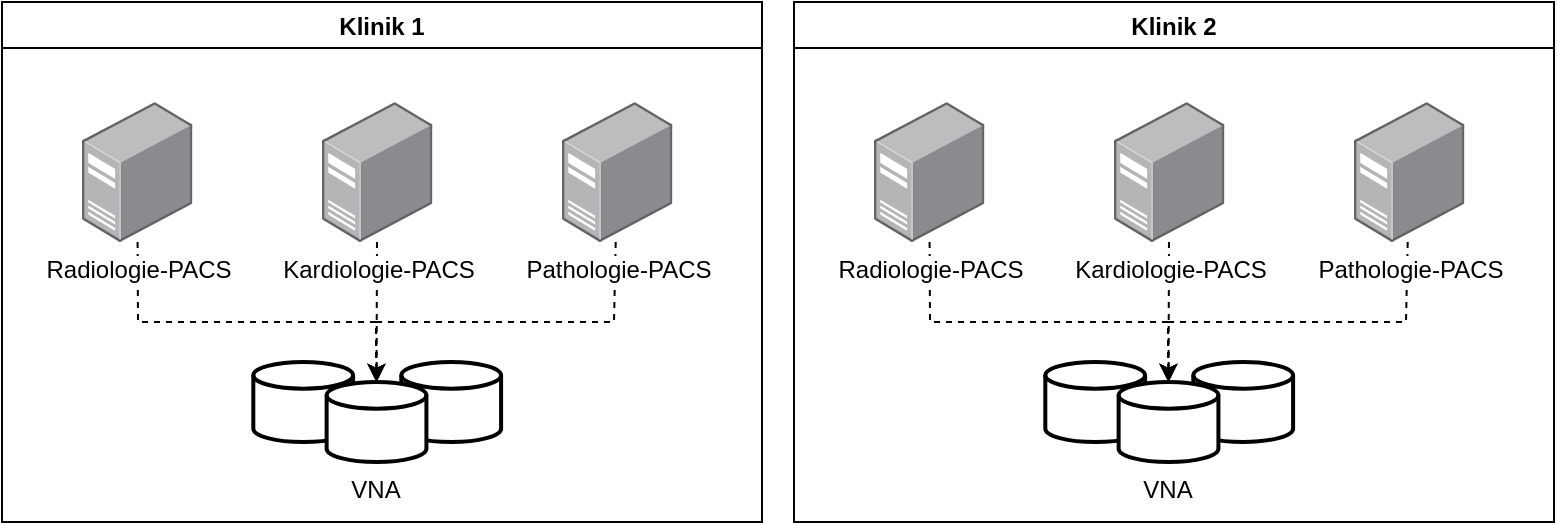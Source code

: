 <mxfile version="20.8.10" type="embed">
    <diagram id="FO6EV9t8r0DdY3Mq2cAA" name="Page-1">
        <mxGraphModel dx="974" dy="644" grid="1" gridSize="10" guides="1" tooltips="1" connect="1" arrows="1" fold="1" page="1" pageScale="1" pageWidth="827" pageHeight="1169" math="0" shadow="0">
            <root>
                <mxCell id="0"/>
                <mxCell id="1" parent="0"/>
                <mxCell id="2" value="Klinik 1" style="swimlane;" parent="1" vertex="1">
                    <mxGeometry x="34" y="140" width="380" height="260" as="geometry"/>
                </mxCell>
                <mxCell id="30" style="edgeStyle=none;html=1;entryX=0.5;entryY=0;entryDx=0;entryDy=0;entryPerimeter=0;dashed=1;rounded=0;" edge="1" parent="2" source="3" target="10">
                    <mxGeometry relative="1" as="geometry">
                        <Array as="points">
                            <mxPoint x="68" y="160"/>
                            <mxPoint x="187" y="160"/>
                        </Array>
                    </mxGeometry>
                </mxCell>
                <mxCell id="3" value="Radiologie-PACS" style="points=[];aspect=fixed;html=1;align=center;shadow=0;dashed=0;image;image=img/lib/allied_telesis/computer_and_terminals/Server_Desktop.svg;" parent="2" vertex="1">
                    <mxGeometry x="40" y="50" width="55.22" height="70" as="geometry"/>
                </mxCell>
                <mxCell id="13" style="edgeStyle=none;html=1;entryX=0.5;entryY=0;entryDx=0;entryDy=0;entryPerimeter=0;dashed=1;" parent="2" source="4" target="10" edge="1">
                    <mxGeometry relative="1" as="geometry"/>
                </mxCell>
                <mxCell id="4" value="Kardiologie-PACS" style="points=[];aspect=fixed;html=1;align=center;shadow=0;dashed=0;image;image=img/lib/allied_telesis/computer_and_terminals/Server_Desktop.svg;" parent="2" vertex="1">
                    <mxGeometry x="160" y="50" width="55.22" height="70" as="geometry"/>
                </mxCell>
                <mxCell id="31" style="edgeStyle=none;rounded=0;html=1;entryX=0.5;entryY=0;entryDx=0;entryDy=0;entryPerimeter=0;dashed=1;" edge="1" parent="2" source="5" target="10">
                    <mxGeometry relative="1" as="geometry">
                        <Array as="points">
                            <mxPoint x="306" y="160"/>
                            <mxPoint x="187" y="160"/>
                        </Array>
                    </mxGeometry>
                </mxCell>
                <mxCell id="5" value="Pathologie-PACS" style="points=[];aspect=fixed;html=1;align=center;shadow=0;dashed=0;image;image=img/lib/allied_telesis/computer_and_terminals/Server_Desktop.svg;" parent="2" vertex="1">
                    <mxGeometry x="280" y="50" width="55.22" height="70" as="geometry"/>
                </mxCell>
                <mxCell id="8" value="" style="strokeWidth=2;html=1;shape=mxgraph.flowchart.database;whiteSpace=wrap;labelPosition=center;verticalLabelPosition=bottom;align=center;verticalAlign=top;" parent="2" vertex="1">
                    <mxGeometry x="125.66" y="180" width="49.89" height="40" as="geometry"/>
                </mxCell>
                <mxCell id="11" value="" style="strokeWidth=2;html=1;shape=mxgraph.flowchart.database;whiteSpace=wrap;labelPosition=center;verticalLabelPosition=bottom;align=center;verticalAlign=top;" parent="2" vertex="1">
                    <mxGeometry x="199.66" y="180" width="49.89" height="40" as="geometry"/>
                </mxCell>
                <mxCell id="10" value="VNA" style="strokeWidth=2;html=1;shape=mxgraph.flowchart.database;whiteSpace=wrap;labelPosition=center;verticalLabelPosition=bottom;align=center;verticalAlign=top;" parent="2" vertex="1">
                    <mxGeometry x="162.32" y="190" width="49.89" height="40" as="geometry"/>
                </mxCell>
                <mxCell id="32" value="Klinik 2" style="swimlane;" vertex="1" parent="1">
                    <mxGeometry x="430" y="140" width="380" height="260" as="geometry"/>
                </mxCell>
                <mxCell id="33" style="edgeStyle=none;html=1;entryX=0.5;entryY=0;entryDx=0;entryDy=0;entryPerimeter=0;dashed=1;rounded=0;" edge="1" parent="32" source="34" target="41">
                    <mxGeometry relative="1" as="geometry">
                        <Array as="points">
                            <mxPoint x="68" y="160"/>
                            <mxPoint x="187" y="160"/>
                        </Array>
                    </mxGeometry>
                </mxCell>
                <mxCell id="34" value="Radiologie-PACS" style="points=[];aspect=fixed;html=1;align=center;shadow=0;dashed=0;image;image=img/lib/allied_telesis/computer_and_terminals/Server_Desktop.svg;" vertex="1" parent="32">
                    <mxGeometry x="40" y="50" width="55.22" height="70" as="geometry"/>
                </mxCell>
                <mxCell id="35" style="edgeStyle=none;html=1;entryX=0.5;entryY=0;entryDx=0;entryDy=0;entryPerimeter=0;dashed=1;" edge="1" parent="32" source="36" target="41">
                    <mxGeometry relative="1" as="geometry"/>
                </mxCell>
                <mxCell id="36" value="Kardiologie-PACS" style="points=[];aspect=fixed;html=1;align=center;shadow=0;dashed=0;image;image=img/lib/allied_telesis/computer_and_terminals/Server_Desktop.svg;" vertex="1" parent="32">
                    <mxGeometry x="160" y="50" width="55.22" height="70" as="geometry"/>
                </mxCell>
                <mxCell id="37" style="edgeStyle=none;rounded=0;html=1;entryX=0.5;entryY=0;entryDx=0;entryDy=0;entryPerimeter=0;dashed=1;" edge="1" parent="32" source="38" target="41">
                    <mxGeometry relative="1" as="geometry">
                        <Array as="points">
                            <mxPoint x="306" y="160"/>
                            <mxPoint x="187" y="160"/>
                        </Array>
                    </mxGeometry>
                </mxCell>
                <mxCell id="38" value="Pathologie-PACS" style="points=[];aspect=fixed;html=1;align=center;shadow=0;dashed=0;image;image=img/lib/allied_telesis/computer_and_terminals/Server_Desktop.svg;" vertex="1" parent="32">
                    <mxGeometry x="280" y="50" width="55.22" height="70" as="geometry"/>
                </mxCell>
                <mxCell id="39" value="" style="strokeWidth=2;html=1;shape=mxgraph.flowchart.database;whiteSpace=wrap;labelPosition=center;verticalLabelPosition=bottom;align=center;verticalAlign=top;" vertex="1" parent="32">
                    <mxGeometry x="125.66" y="180" width="49.89" height="40" as="geometry"/>
                </mxCell>
                <mxCell id="40" value="" style="strokeWidth=2;html=1;shape=mxgraph.flowchart.database;whiteSpace=wrap;labelPosition=center;verticalLabelPosition=bottom;align=center;verticalAlign=top;" vertex="1" parent="32">
                    <mxGeometry x="199.66" y="180" width="49.89" height="40" as="geometry"/>
                </mxCell>
                <mxCell id="41" value="VNA" style="strokeWidth=2;html=1;shape=mxgraph.flowchart.database;whiteSpace=wrap;labelPosition=center;verticalLabelPosition=bottom;align=center;verticalAlign=top;" vertex="1" parent="32">
                    <mxGeometry x="162.32" y="190" width="49.89" height="40" as="geometry"/>
                </mxCell>
            </root>
        </mxGraphModel>
    </diagram>
</mxfile>